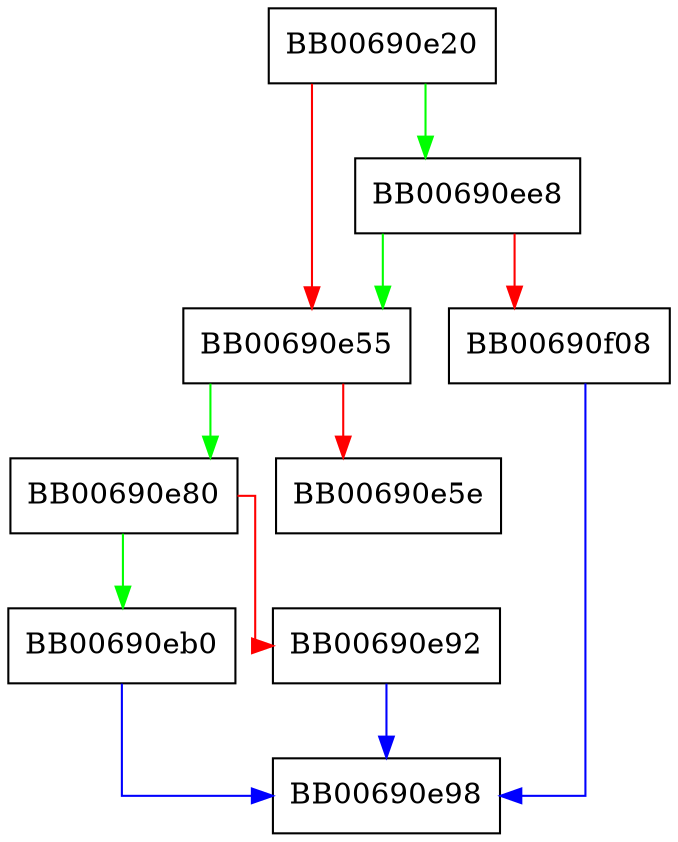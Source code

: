 digraph sm2_asym_encrypt {
  node [shape="box"];
  graph [splines=ortho];
  BB00690e20 -> BB00690ee8 [color="green"];
  BB00690e20 -> BB00690e55 [color="red"];
  BB00690e55 -> BB00690e80 [color="green"];
  BB00690e55 -> BB00690e5e [color="red"];
  BB00690e80 -> BB00690eb0 [color="green"];
  BB00690e80 -> BB00690e92 [color="red"];
  BB00690e92 -> BB00690e98 [color="blue"];
  BB00690eb0 -> BB00690e98 [color="blue"];
  BB00690ee8 -> BB00690e55 [color="green"];
  BB00690ee8 -> BB00690f08 [color="red"];
  BB00690f08 -> BB00690e98 [color="blue"];
}